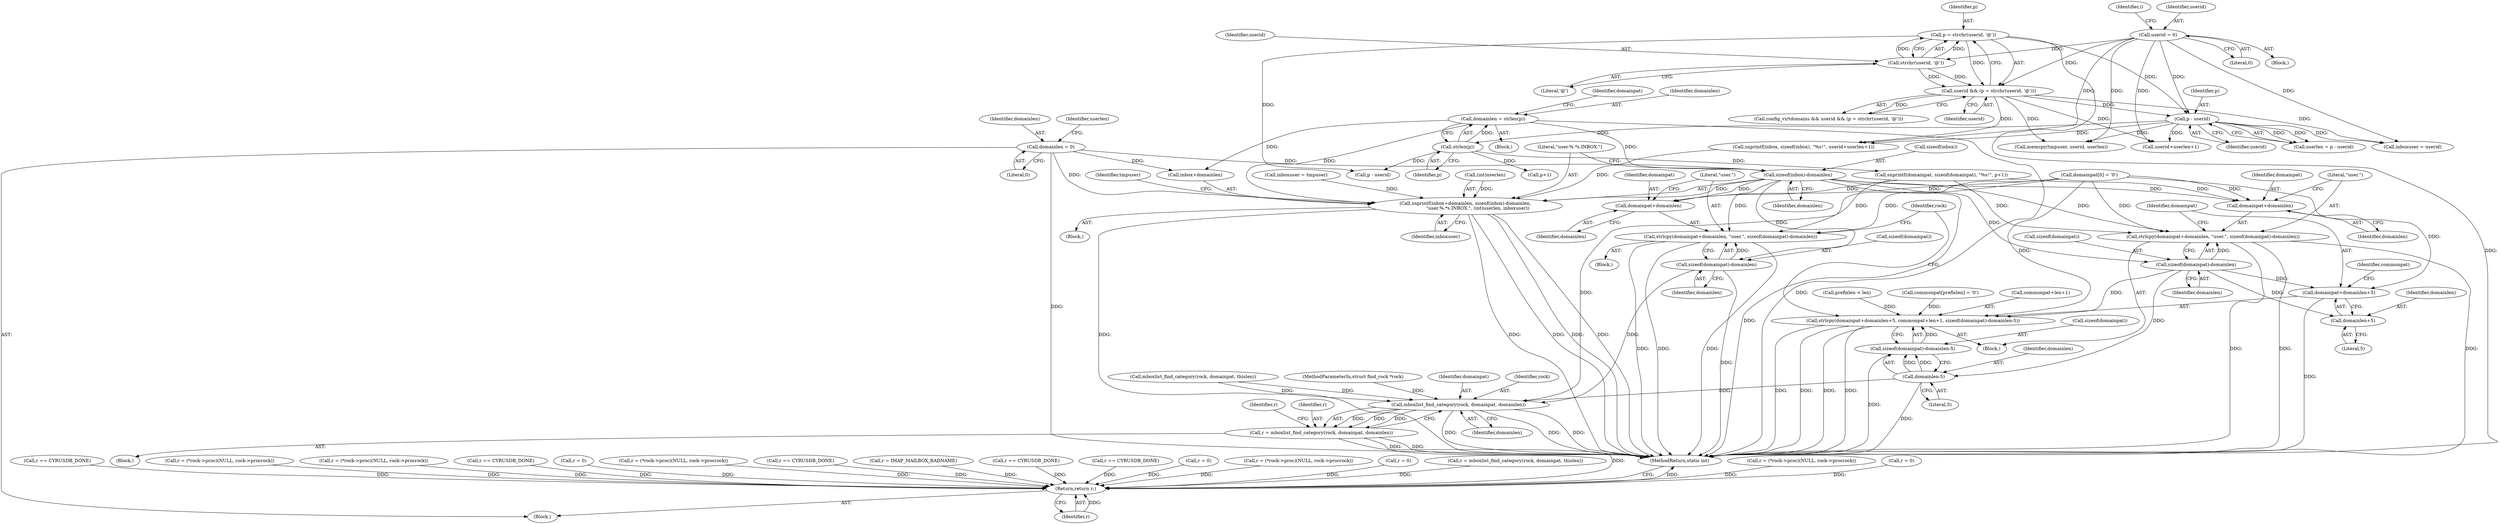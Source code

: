 digraph "0_cyrus-imapd_6bd33275368edfa71ae117de895488584678ac79@API" {
"1000305" [label="(Call,sizeof(inbox)-domainlen)"];
"1000157" [label="(Call,domainlen = 0)"];
"1000223" [label="(Call,domainlen = strlen(p))"];
"1000225" [label="(Call,strlen(p))"];
"1000220" [label="(Call,p - userid)"];
"1000212" [label="(Call,p = strchr(userid, '@'))"];
"1000214" [label="(Call,strchr(userid, '@'))"];
"1000186" [label="(Call,userid = 0)"];
"1000210" [label="(Call,userid && (p = strchr(userid, '@')))"];
"1000301" [label="(Call,snprintf(inbox+domainlen, sizeof(inbox)-domainlen,\n                 \"user.%.*s.INBOX.\", (int)userlen, inboxuser))"];
"1000630" [label="(Call,strlcpy(domainpat+domainlen, \"user.\", sizeof(domainpat)-domainlen))"];
"1000631" [label="(Call,domainpat+domainlen)"];
"1000635" [label="(Call,sizeof(domainpat)-domainlen)"];
"1000724" [label="(Call,mboxlist_find_category(rock, domainpat, domainlen))"];
"1000722" [label="(Call,r = mboxlist_find_category(rock, domainpat, domainlen))"];
"1000770" [label="(Return,return r;)"];
"1000641" [label="(Call,strlcpy(domainpat+domainlen, \"user.\", sizeof(domainpat)-domainlen))"];
"1000642" [label="(Call,domainpat+domainlen)"];
"1000646" [label="(Call,sizeof(domainpat)-domainlen)"];
"1000650" [label="(Call,strlcpy(domainpat+domainlen+5, commonpat+len+1, sizeof(domainpat)-domainlen-5))"];
"1000651" [label="(Call,domainpat+domainlen+5)"];
"1000653" [label="(Call,domainlen+5)"];
"1000664" [label="(Call,domainlen-5)"];
"1000661" [label="(Call,sizeof(domainpat)-domainlen-5)"];
"1000227" [label="(Call,snprintf(domainpat, sizeof(domainpat), \"%s!\", p+1))"];
"1000731" [label="(Call,r = (*rock->proc)(NULL, rock->procrock))"];
"1000649" [label="(Identifier,domainlen)"];
"1000162" [label="(Identifier,userlen)"];
"1000638" [label="(Identifier,domainlen)"];
"1000129" [label="(MethodParameterIn,struct find_rock *rock)"];
"1000277" [label="(Call,p - userid)"];
"1000726" [label="(Identifier,domainpat)"];
"1000302" [label="(Call,inbox+domainlen)"];
"1000634" [label="(Literal,\"user.\")"];
"1000640" [label="(Block,)"];
"1000269" [label="(Call,memcpy(tmpuser, userid, userlen))"];
"1000212" [label="(Call,p = strchr(userid, '@'))"];
"1000157" [label="(Call,domainlen = 0)"];
"1000223" [label="(Call,domainlen = strlen(p))"];
"1000218" [label="(Call,userlen = p - userid)"];
"1000210" [label="(Call,userid && (p = strchr(userid, '@')))"];
"1000541" [label="(Call,r = 0)"];
"1000727" [label="(Identifier,domainlen)"];
"1000159" [label="(Literal,0)"];
"1000255" [label="(Call,userid+userlen+1)"];
"1000186" [label="(Call,userid = 0)"];
"1000188" [label="(Literal,0)"];
"1000645" [label="(Literal,\"user.\")"];
"1000221" [label="(Identifier,p)"];
"1000187" [label="(Identifier,userid)"];
"1000723" [label="(Identifier,r)"];
"1000636" [label="(Call,sizeof(domainpat))"];
"1000301" [label="(Call,snprintf(inbox+domainlen, sizeof(inbox)-domainlen,\n                 \"user.%.*s.INBOX.\", (int)userlen, inboxuser))"];
"1000647" [label="(Call,sizeof(domainpat))"];
"1000225" [label="(Call,strlen(p))"];
"1000538" [label="(Call,r == CYRUSDB_DONE)"];
"1000722" [label="(Call,r = mboxlist_find_category(rock, domainpat, domainlen))"];
"1000215" [label="(Identifier,userid)"];
"1000217" [label="(Block,)"];
"1000635" [label="(Call,sizeof(domainpat)-domainlen)"];
"1000641" [label="(Call,strlcpy(domainpat+domainlen, \"user.\", sizeof(domainpat)-domainlen))"];
"1000629" [label="(Block,)"];
"1000261" [label="(Call,inboxuser = userid)"];
"1000214" [label="(Call,strchr(userid, '@'))"];
"1000213" [label="(Identifier,p)"];
"1000643" [label="(Identifier,domainpat)"];
"1000306" [label="(Call,sizeof(inbox))"];
"1000666" [label="(Literal,5)"];
"1000224" [label="(Identifier,domainlen)"];
"1000662" [label="(Call,sizeof(domainpat))"];
"1000241" [label="(Block,)"];
"1000657" [label="(Identifier,commonpat)"];
"1000633" [label="(Identifier,domainlen)"];
"1000712" [label="(Call,r = (*rock->proc)(NULL, rock->procrock))"];
"1000548" [label="(Call,r = (*rock->proc)(NULL, rock->procrock))"];
"1000228" [label="(Identifier,domainpat)"];
"1000626" [label="(Call,prefixlen < len)"];
"1000610" [label="(Call,r == CYRUSDB_DONE)"];
"1000665" [label="(Identifier,domainlen)"];
"1000724" [label="(Call,mboxlist_find_category(rock, domainpat, domainlen))"];
"1000646" [label="(Call,sizeof(domainpat)-domainlen)"];
"1000654" [label="(Identifier,domainlen)"];
"1000613" [label="(Call,r = 0)"];
"1000222" [label="(Identifier,userid)"];
"1000772" [label="(MethodReturn,static int)"];
"1000315" [label="(Identifier,tmpuser)"];
"1000236" [label="(Call,domainpat[0] = '\0')"];
"1000729" [label="(Identifier,r)"];
"1000309" [label="(Literal,\"user.%.*s.INBOX.\")"];
"1000682" [label="(Call,r = (*rock->proc)(NULL, rock->procrock))"];
"1000580" [label="(Call,r == CYRUSDB_DONE)"];
"1000725" [label="(Identifier,rock)"];
"1000305" [label="(Call,sizeof(inbox)-domainlen)"];
"1000706" [label="(Block,)"];
"1000669" [label="(Identifier,rock)"];
"1000343" [label="(Call,r = IMAP_MAILBOX_BADNAME)"];
"1000131" [label="(Block,)"];
"1000497" [label="(Call,r == CYRUSDB_DONE)"];
"1000632" [label="(Identifier,domainpat)"];
"1000298" [label="(Call,inboxuser = tmpuser)"];
"1000226" [label="(Identifier,p)"];
"1000642" [label="(Call,domainpat+domainlen)"];
"1000770" [label="(Return,return r;)"];
"1000185" [label="(Block,)"];
"1000631" [label="(Call,domainpat+domainlen)"];
"1000651" [label="(Call,domainpat+domainlen+5)"];
"1000465" [label="(Call,r == CYRUSDB_DONE)"];
"1000403" [label="(Call,commonpat[prefixlen] = '\0')"];
"1000250" [label="(Call,snprintf(inbox, sizeof(inbox), \"%s!\", userid+userlen+1))"];
"1000308" [label="(Identifier,domainlen)"];
"1000656" [label="(Call,commonpat+len+1)"];
"1000211" [label="(Identifier,userid)"];
"1000500" [label="(Call,r = 0)"];
"1000652" [label="(Identifier,domainpat)"];
"1000664" [label="(Call,domainlen-5)"];
"1000208" [label="(Call,config_virtdomains && userid && (p = strchr(userid, '@')))"];
"1000644" [label="(Identifier,domainlen)"];
"1000232" [label="(Call,p+1)"];
"1000506" [label="(Call,r = (*rock->proc)(NULL, rock->procrock))"];
"1000216" [label="(Literal,'@')"];
"1000313" [label="(Identifier,inboxuser)"];
"1000655" [label="(Literal,5)"];
"1000310" [label="(Call,(int)userlen)"];
"1000191" [label="(Identifier,i)"];
"1000650" [label="(Call,strlcpy(domainpat+domainlen+5, commonpat+len+1, sizeof(domainpat)-domainlen-5))"];
"1000771" [label="(Identifier,r)"];
"1000661" [label="(Call,sizeof(domainpat)-domainlen-5)"];
"1000468" [label="(Call,r = 0)"];
"1000694" [label="(Call,mboxlist_find_category(rock, domainpat, thislen))"];
"1000630" [label="(Call,strlcpy(domainpat+domainlen, \"user.\", sizeof(domainpat)-domainlen))"];
"1000692" [label="(Call,r = mboxlist_find_category(rock, domainpat, thislen))"];
"1000158" [label="(Identifier,domainlen)"];
"1000220" [label="(Call,p - userid)"];
"1000653" [label="(Call,domainlen+5)"];
"1000305" -> "1000301"  [label="AST: "];
"1000305" -> "1000308"  [label="CFG: "];
"1000306" -> "1000305"  [label="AST: "];
"1000308" -> "1000305"  [label="AST: "];
"1000309" -> "1000305"  [label="CFG: "];
"1000305" -> "1000772"  [label="DDG: "];
"1000305" -> "1000301"  [label="DDG: "];
"1000157" -> "1000305"  [label="DDG: "];
"1000223" -> "1000305"  [label="DDG: "];
"1000305" -> "1000630"  [label="DDG: "];
"1000305" -> "1000631"  [label="DDG: "];
"1000305" -> "1000635"  [label="DDG: "];
"1000305" -> "1000641"  [label="DDG: "];
"1000305" -> "1000642"  [label="DDG: "];
"1000305" -> "1000646"  [label="DDG: "];
"1000157" -> "1000131"  [label="AST: "];
"1000157" -> "1000159"  [label="CFG: "];
"1000158" -> "1000157"  [label="AST: "];
"1000159" -> "1000157"  [label="AST: "];
"1000162" -> "1000157"  [label="CFG: "];
"1000157" -> "1000772"  [label="DDG: "];
"1000157" -> "1000301"  [label="DDG: "];
"1000157" -> "1000302"  [label="DDG: "];
"1000223" -> "1000217"  [label="AST: "];
"1000223" -> "1000225"  [label="CFG: "];
"1000224" -> "1000223"  [label="AST: "];
"1000225" -> "1000223"  [label="AST: "];
"1000228" -> "1000223"  [label="CFG: "];
"1000223" -> "1000772"  [label="DDG: "];
"1000225" -> "1000223"  [label="DDG: "];
"1000223" -> "1000301"  [label="DDG: "];
"1000223" -> "1000302"  [label="DDG: "];
"1000225" -> "1000226"  [label="CFG: "];
"1000226" -> "1000225"  [label="AST: "];
"1000220" -> "1000225"  [label="DDG: "];
"1000225" -> "1000227"  [label="DDG: "];
"1000225" -> "1000232"  [label="DDG: "];
"1000225" -> "1000277"  [label="DDG: "];
"1000220" -> "1000218"  [label="AST: "];
"1000220" -> "1000222"  [label="CFG: "];
"1000221" -> "1000220"  [label="AST: "];
"1000222" -> "1000220"  [label="AST: "];
"1000218" -> "1000220"  [label="CFG: "];
"1000220" -> "1000218"  [label="DDG: "];
"1000220" -> "1000218"  [label="DDG: "];
"1000212" -> "1000220"  [label="DDG: "];
"1000186" -> "1000220"  [label="DDG: "];
"1000210" -> "1000220"  [label="DDG: "];
"1000220" -> "1000250"  [label="DDG: "];
"1000220" -> "1000255"  [label="DDG: "];
"1000220" -> "1000261"  [label="DDG: "];
"1000220" -> "1000269"  [label="DDG: "];
"1000212" -> "1000210"  [label="AST: "];
"1000212" -> "1000214"  [label="CFG: "];
"1000213" -> "1000212"  [label="AST: "];
"1000214" -> "1000212"  [label="AST: "];
"1000210" -> "1000212"  [label="CFG: "];
"1000212" -> "1000772"  [label="DDG: "];
"1000212" -> "1000210"  [label="DDG: "];
"1000214" -> "1000212"  [label="DDG: "];
"1000214" -> "1000212"  [label="DDG: "];
"1000212" -> "1000277"  [label="DDG: "];
"1000214" -> "1000216"  [label="CFG: "];
"1000215" -> "1000214"  [label="AST: "];
"1000216" -> "1000214"  [label="AST: "];
"1000214" -> "1000210"  [label="DDG: "];
"1000214" -> "1000210"  [label="DDG: "];
"1000186" -> "1000214"  [label="DDG: "];
"1000186" -> "1000185"  [label="AST: "];
"1000186" -> "1000188"  [label="CFG: "];
"1000187" -> "1000186"  [label="AST: "];
"1000188" -> "1000186"  [label="AST: "];
"1000191" -> "1000186"  [label="CFG: "];
"1000186" -> "1000210"  [label="DDG: "];
"1000186" -> "1000250"  [label="DDG: "];
"1000186" -> "1000255"  [label="DDG: "];
"1000186" -> "1000261"  [label="DDG: "];
"1000186" -> "1000269"  [label="DDG: "];
"1000210" -> "1000208"  [label="AST: "];
"1000210" -> "1000211"  [label="CFG: "];
"1000211" -> "1000210"  [label="AST: "];
"1000208" -> "1000210"  [label="CFG: "];
"1000210" -> "1000208"  [label="DDG: "];
"1000210" -> "1000250"  [label="DDG: "];
"1000210" -> "1000255"  [label="DDG: "];
"1000210" -> "1000261"  [label="DDG: "];
"1000210" -> "1000269"  [label="DDG: "];
"1000301" -> "1000241"  [label="AST: "];
"1000301" -> "1000313"  [label="CFG: "];
"1000302" -> "1000301"  [label="AST: "];
"1000309" -> "1000301"  [label="AST: "];
"1000310" -> "1000301"  [label="AST: "];
"1000313" -> "1000301"  [label="AST: "];
"1000315" -> "1000301"  [label="CFG: "];
"1000301" -> "1000772"  [label="DDG: "];
"1000301" -> "1000772"  [label="DDG: "];
"1000301" -> "1000772"  [label="DDG: "];
"1000301" -> "1000772"  [label="DDG: "];
"1000301" -> "1000772"  [label="DDG: "];
"1000250" -> "1000301"  [label="DDG: "];
"1000310" -> "1000301"  [label="DDG: "];
"1000298" -> "1000301"  [label="DDG: "];
"1000630" -> "1000629"  [label="AST: "];
"1000630" -> "1000635"  [label="CFG: "];
"1000631" -> "1000630"  [label="AST: "];
"1000634" -> "1000630"  [label="AST: "];
"1000635" -> "1000630"  [label="AST: "];
"1000669" -> "1000630"  [label="CFG: "];
"1000630" -> "1000772"  [label="DDG: "];
"1000630" -> "1000772"  [label="DDG: "];
"1000630" -> "1000772"  [label="DDG: "];
"1000236" -> "1000630"  [label="DDG: "];
"1000227" -> "1000630"  [label="DDG: "];
"1000635" -> "1000630"  [label="DDG: "];
"1000631" -> "1000633"  [label="CFG: "];
"1000632" -> "1000631"  [label="AST: "];
"1000633" -> "1000631"  [label="AST: "];
"1000634" -> "1000631"  [label="CFG: "];
"1000236" -> "1000631"  [label="DDG: "];
"1000227" -> "1000631"  [label="DDG: "];
"1000635" -> "1000638"  [label="CFG: "];
"1000636" -> "1000635"  [label="AST: "];
"1000638" -> "1000635"  [label="AST: "];
"1000635" -> "1000772"  [label="DDG: "];
"1000635" -> "1000724"  [label="DDG: "];
"1000724" -> "1000722"  [label="AST: "];
"1000724" -> "1000727"  [label="CFG: "];
"1000725" -> "1000724"  [label="AST: "];
"1000726" -> "1000724"  [label="AST: "];
"1000727" -> "1000724"  [label="AST: "];
"1000722" -> "1000724"  [label="CFG: "];
"1000724" -> "1000772"  [label="DDG: "];
"1000724" -> "1000772"  [label="DDG: "];
"1000724" -> "1000772"  [label="DDG: "];
"1000724" -> "1000722"  [label="DDG: "];
"1000724" -> "1000722"  [label="DDG: "];
"1000724" -> "1000722"  [label="DDG: "];
"1000694" -> "1000724"  [label="DDG: "];
"1000694" -> "1000724"  [label="DDG: "];
"1000129" -> "1000724"  [label="DDG: "];
"1000236" -> "1000724"  [label="DDG: "];
"1000664" -> "1000724"  [label="DDG: "];
"1000722" -> "1000706"  [label="AST: "];
"1000723" -> "1000722"  [label="AST: "];
"1000729" -> "1000722"  [label="CFG: "];
"1000722" -> "1000772"  [label="DDG: "];
"1000722" -> "1000772"  [label="DDG: "];
"1000722" -> "1000770"  [label="DDG: "];
"1000770" -> "1000131"  [label="AST: "];
"1000770" -> "1000771"  [label="CFG: "];
"1000771" -> "1000770"  [label="AST: "];
"1000772" -> "1000770"  [label="CFG: "];
"1000770" -> "1000772"  [label="DDG: "];
"1000771" -> "1000770"  [label="DDG: "];
"1000613" -> "1000770"  [label="DDG: "];
"1000692" -> "1000770"  [label="DDG: "];
"1000343" -> "1000770"  [label="DDG: "];
"1000497" -> "1000770"  [label="DDG: "];
"1000610" -> "1000770"  [label="DDG: "];
"1000468" -> "1000770"  [label="DDG: "];
"1000580" -> "1000770"  [label="DDG: "];
"1000538" -> "1000770"  [label="DDG: "];
"1000548" -> "1000770"  [label="DDG: "];
"1000465" -> "1000770"  [label="DDG: "];
"1000506" -> "1000770"  [label="DDG: "];
"1000682" -> "1000770"  [label="DDG: "];
"1000541" -> "1000770"  [label="DDG: "];
"1000500" -> "1000770"  [label="DDG: "];
"1000712" -> "1000770"  [label="DDG: "];
"1000731" -> "1000770"  [label="DDG: "];
"1000641" -> "1000640"  [label="AST: "];
"1000641" -> "1000646"  [label="CFG: "];
"1000642" -> "1000641"  [label="AST: "];
"1000645" -> "1000641"  [label="AST: "];
"1000646" -> "1000641"  [label="AST: "];
"1000652" -> "1000641"  [label="CFG: "];
"1000641" -> "1000772"  [label="DDG: "];
"1000641" -> "1000772"  [label="DDG: "];
"1000641" -> "1000772"  [label="DDG: "];
"1000236" -> "1000641"  [label="DDG: "];
"1000227" -> "1000641"  [label="DDG: "];
"1000646" -> "1000641"  [label="DDG: "];
"1000642" -> "1000644"  [label="CFG: "];
"1000643" -> "1000642"  [label="AST: "];
"1000644" -> "1000642"  [label="AST: "];
"1000645" -> "1000642"  [label="CFG: "];
"1000236" -> "1000642"  [label="DDG: "];
"1000227" -> "1000642"  [label="DDG: "];
"1000646" -> "1000649"  [label="CFG: "];
"1000647" -> "1000646"  [label="AST: "];
"1000649" -> "1000646"  [label="AST: "];
"1000646" -> "1000650"  [label="DDG: "];
"1000646" -> "1000651"  [label="DDG: "];
"1000646" -> "1000653"  [label="DDG: "];
"1000646" -> "1000664"  [label="DDG: "];
"1000650" -> "1000640"  [label="AST: "];
"1000650" -> "1000661"  [label="CFG: "];
"1000651" -> "1000650"  [label="AST: "];
"1000656" -> "1000650"  [label="AST: "];
"1000661" -> "1000650"  [label="AST: "];
"1000669" -> "1000650"  [label="CFG: "];
"1000650" -> "1000772"  [label="DDG: "];
"1000650" -> "1000772"  [label="DDG: "];
"1000650" -> "1000772"  [label="DDG: "];
"1000650" -> "1000772"  [label="DDG: "];
"1000236" -> "1000650"  [label="DDG: "];
"1000403" -> "1000650"  [label="DDG: "];
"1000626" -> "1000650"  [label="DDG: "];
"1000661" -> "1000650"  [label="DDG: "];
"1000651" -> "1000653"  [label="CFG: "];
"1000652" -> "1000651"  [label="AST: "];
"1000653" -> "1000651"  [label="AST: "];
"1000657" -> "1000651"  [label="CFG: "];
"1000651" -> "1000772"  [label="DDG: "];
"1000236" -> "1000651"  [label="DDG: "];
"1000653" -> "1000655"  [label="CFG: "];
"1000654" -> "1000653"  [label="AST: "];
"1000655" -> "1000653"  [label="AST: "];
"1000664" -> "1000661"  [label="AST: "];
"1000664" -> "1000666"  [label="CFG: "];
"1000665" -> "1000664"  [label="AST: "];
"1000666" -> "1000664"  [label="AST: "];
"1000661" -> "1000664"  [label="CFG: "];
"1000664" -> "1000772"  [label="DDG: "];
"1000664" -> "1000661"  [label="DDG: "];
"1000664" -> "1000661"  [label="DDG: "];
"1000662" -> "1000661"  [label="AST: "];
"1000661" -> "1000772"  [label="DDG: "];
}
